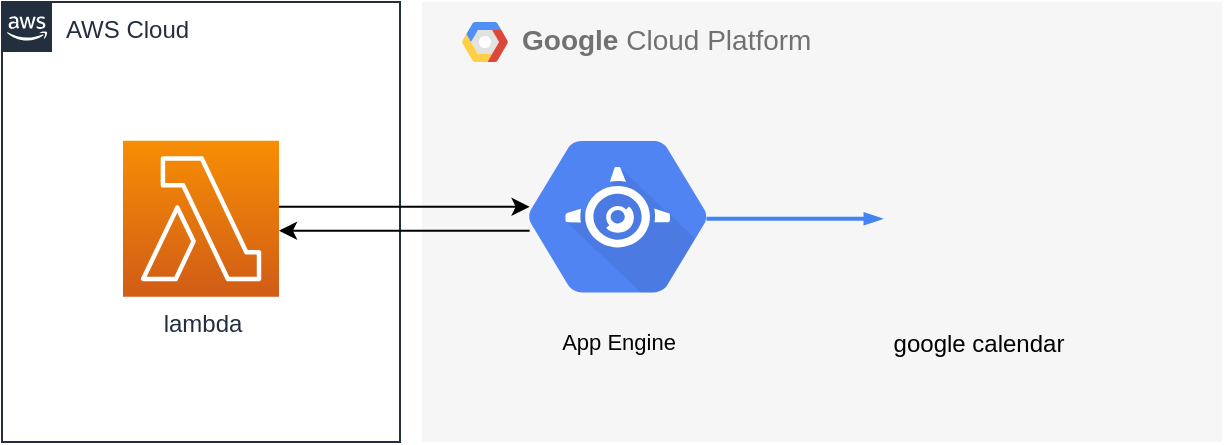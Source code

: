 <mxfile version="12.8.8" type="github"><diagram id="f106602c-feb2-e66a-4537-3a34d633f6aa" name="Page-1"><mxGraphModel dx="1024" dy="527" grid="1" gridSize="10" guides="1" tooltips="1" connect="1" arrows="1" fold="1" page="1" pageScale="1" pageWidth="1169" pageHeight="827" background="#ffffff" math="0" shadow="0"><root><mxCell id="0"/><mxCell id="1" parent="0"/><mxCell id="sGmqzGoa6O01OZrvazvQ-1005" value="AWS Cloud" style="points=[[0,0],[0.25,0],[0.5,0],[0.75,0],[1,0],[1,0.25],[1,0.5],[1,0.75],[1,1],[0.75,1],[0.5,1],[0.25,1],[0,1],[0,0.75],[0,0.5],[0,0.25]];outlineConnect=0;gradientColor=none;html=1;whiteSpace=wrap;fontSize=12;fontStyle=0;shape=mxgraph.aws4.group;grIcon=mxgraph.aws4.group_aws_cloud_alt;strokeColor=#232F3E;fillColor=none;verticalAlign=top;align=left;spacingLeft=30;fontColor=#232F3E;dashed=0;" vertex="1" parent="1"><mxGeometry x="190" y="50" width="199" height="220" as="geometry"/></mxCell><mxCell id="14" value="&lt;b&gt;Google &lt;/b&gt;Cloud Platform" style="fillColor=#F6F6F6;strokeColor=none;shadow=0;gradientColor=none;fontSize=14;align=left;spacing=10;fontColor=#717171;9E9E9E;verticalAlign=top;spacingTop=-4;fontStyle=0;spacingLeft=40;html=1;" parent="1" vertex="1"><mxGeometry x="400" y="50" width="400" height="220" as="geometry"/></mxCell><mxCell id="15" value="" style="shape=mxgraph.gcp2.google_cloud_platform;fillColor=#F6F6F6;strokeColor=none;shadow=0;gradientColor=none;" parent="14" vertex="1"><mxGeometry width="23" height="20" relative="1" as="geometry"><mxPoint x="20" y="10" as="offset"/></mxGeometry></mxCell><mxCell id="sGmqzGoa6O01OZrvazvQ-1001" value="App Engine" style="html=1;fillColor=#5184F3;strokeColor=none;verticalAlign=top;labelPosition=center;verticalLabelPosition=bottom;align=center;spacingTop=-6;fontSize=11;fontStyle=0;fontColor=#000000;shape=mxgraph.gcp2.hexIcon;prIcon=app_engine" vertex="1" parent="14"><mxGeometry x="30" y="51.75" width="136" height="111.25" as="geometry"/></mxCell><mxCell id="sGmqzGoa6O01OZrvazvQ-1002" value="google calendar" style="shape=image;html=1;verticalAlign=top;verticalLabelPosition=bottom;labelBackgroundColor=none;imageAspect=0;aspect=fixed;image=https://cdn2.iconfinder.com/data/icons/squareplex/128/google_calendar.png" vertex="1" parent="14"><mxGeometry x="230" y="61.89" width="95.11" height="95.11" as="geometry"/></mxCell><mxCell id="999" style="rounded=0;elbow=vertical;html=1;labelBackgroundColor=none;startFill=1;startSize=4;endArrow=blockThin;endFill=1;endSize=4;jettySize=auto;orthogonalLoop=1;strokeColor=#4284F3;strokeWidth=2;fontSize=12;fontColor=#000000;align=left;dashed=0;exitX=0.825;exitY=0.5;exitDx=0;exitDy=0;exitPerimeter=0;" parent="14" edge="1"><mxGeometry relative="1" as="geometry"><mxPoint x="142.2" y="108.375" as="sourcePoint"/><mxPoint x="230" y="108.42" as="targetPoint"/></mxGeometry></mxCell><mxCell id="sGmqzGoa6O01OZrvazvQ-1003" value="lambda" style="outlineConnect=0;fontColor=#232F3E;gradientColor=#F78E04;gradientDirection=north;fillColor=#D05C17;strokeColor=#ffffff;dashed=0;verticalLabelPosition=bottom;verticalAlign=top;align=center;html=1;fontSize=12;fontStyle=0;aspect=fixed;shape=mxgraph.aws4.resourceIcon;resIcon=mxgraph.aws4.lambda;" vertex="1" parent="1"><mxGeometry x="250.5" y="119.38" width="78" height="78" as="geometry"/></mxCell><mxCell id="sGmqzGoa6O01OZrvazvQ-1008" value="" style="endArrow=classic;html=1;fontColor=#000000;entryX=0.175;entryY=0.5;entryDx=0;entryDy=0;entryPerimeter=0;" edge="1" parent="1"><mxGeometry width="50" height="50" relative="1" as="geometry"><mxPoint x="328.5" y="152.379" as="sourcePoint"/><mxPoint x="453.8" y="152.375" as="targetPoint"/></mxGeometry></mxCell><mxCell id="sGmqzGoa6O01OZrvazvQ-1009" value="" style="endArrow=classic;html=1;fontColor=#000000;exitX=0.175;exitY=0.5;exitDx=0;exitDy=0;exitPerimeter=0;" edge="1" parent="1"><mxGeometry width="50" height="50" relative="1" as="geometry"><mxPoint x="453.8" y="164.375" as="sourcePoint"/><mxPoint x="328.5" y="164.379" as="targetPoint"/></mxGeometry></mxCell></root></mxGraphModel></diagram></mxfile>